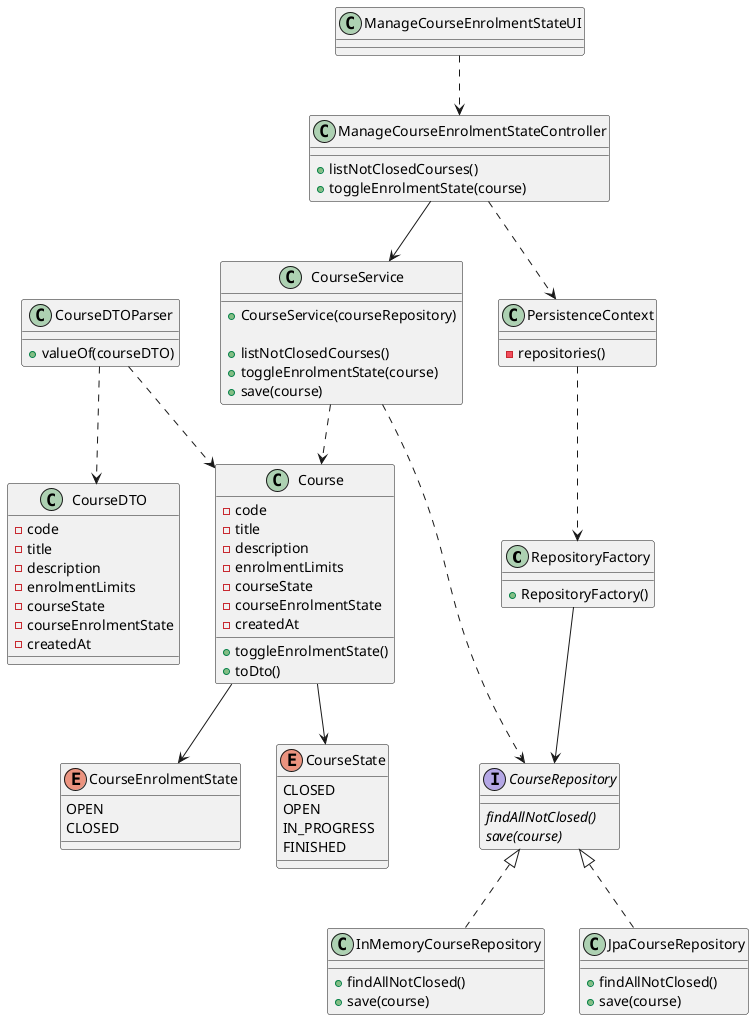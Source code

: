 @startuml US1003_CD

class RepositoryFactory {
  + RepositoryFactory()
}

interface CourseRepository {
  {abstract} findAllNotClosed()
  {abstract} save(course)
}

class InMemoryCourseRepository {
  + findAllNotClosed()
  + save(course)
}

class JpaCourseRepository {
  + findAllNotClosed()
  + save(course)
}

class PersistenceContext {
  - repositories()
}

class CourseService {
  + CourseService(courseRepository)

  + listNotClosedCourses()
  + toggleEnrolmentState(course)
  + save(course)
}

class ManageCourseEnrolmentStateUI {}

class ManageCourseEnrolmentStateController {
  + listNotClosedCourses()
  + toggleEnrolmentState(course)
}

class Course {
  - code
  - title
  - description
  - enrolmentLimits
  - courseState
  - courseEnrolmentState
  - createdAt

  + toggleEnrolmentState()
  + toDto()
}

enum CourseState {
  CLOSED
  OPEN
  IN_PROGRESS
  FINISHED
}

enum CourseEnrolmentState {
  OPEN
  CLOSED
}

class CourseDTO {
  - code
  - title
  - description
  - enrolmentLimits
  - courseState
  - courseEnrolmentState
  - createdAt
}

class CourseDTOParser {
  + valueOf(courseDTO)
}

ManageCourseEnrolmentStateUI ..> ManageCourseEnrolmentStateController
ManageCourseEnrolmentStateController ..> PersistenceContext
ManageCourseEnrolmentStateController --> CourseService
PersistenceContext ..> RepositoryFactory
RepositoryFactory --> CourseRepository

CourseService ..> Course
CourseService ..> CourseRepository

CourseDTOParser ..> CourseDTO
CourseDTOParser ..> Course

CourseRepository <|.. InMemoryCourseRepository
CourseRepository <|.. JpaCourseRepository

Course --> CourseState
Course --> CourseEnrolmentState

@enduml
